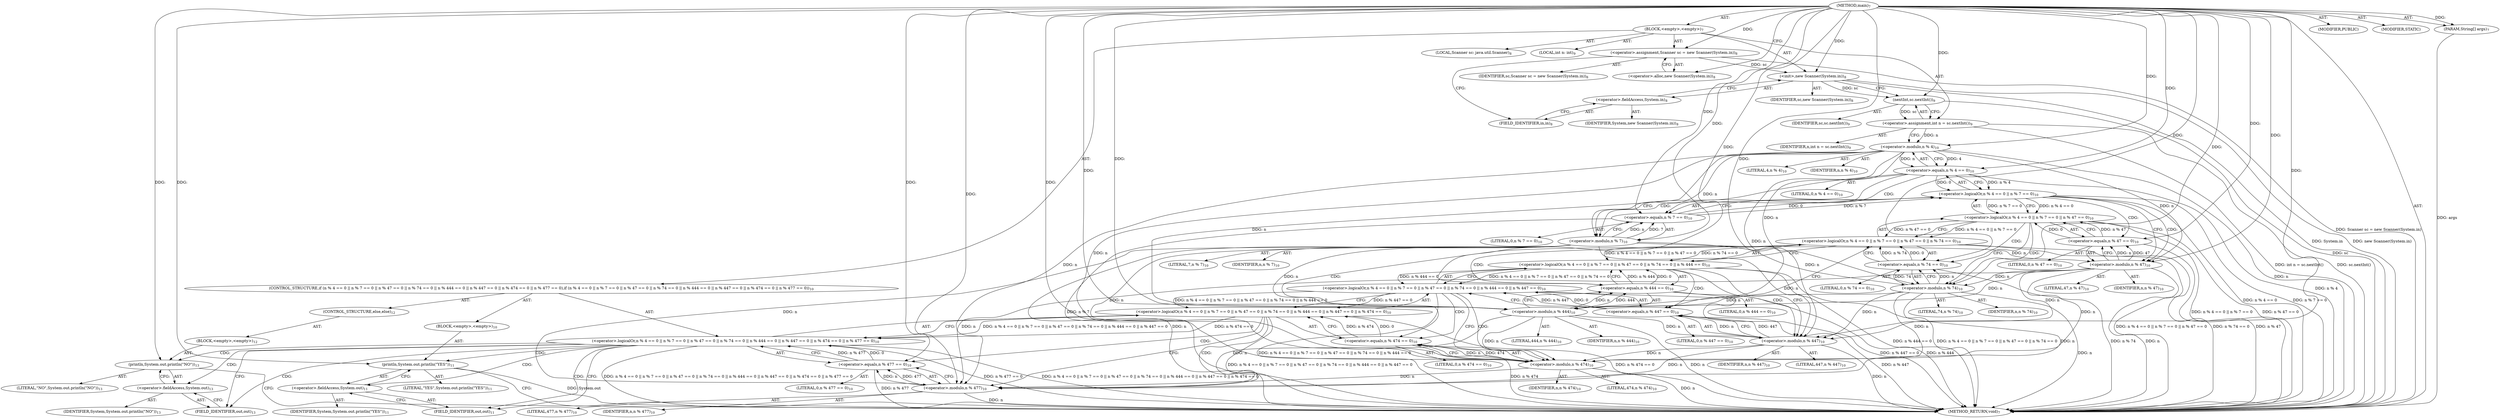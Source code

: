 digraph "main" {  
"19" [label = <(METHOD,main)<SUB>7</SUB>> ]
"20" [label = <(PARAM,String[] args)<SUB>7</SUB>> ]
"21" [label = <(BLOCK,&lt;empty&gt;,&lt;empty&gt;)<SUB>7</SUB>> ]
"4" [label = <(LOCAL,Scanner sc: java.util.Scanner)<SUB>8</SUB>> ]
"22" [label = <(&lt;operator&gt;.assignment,Scanner sc = new Scanner(System.in))<SUB>8</SUB>> ]
"23" [label = <(IDENTIFIER,sc,Scanner sc = new Scanner(System.in))<SUB>8</SUB>> ]
"24" [label = <(&lt;operator&gt;.alloc,new Scanner(System.in))<SUB>8</SUB>> ]
"25" [label = <(&lt;init&gt;,new Scanner(System.in))<SUB>8</SUB>> ]
"3" [label = <(IDENTIFIER,sc,new Scanner(System.in))<SUB>8</SUB>> ]
"26" [label = <(&lt;operator&gt;.fieldAccess,System.in)<SUB>8</SUB>> ]
"27" [label = <(IDENTIFIER,System,new Scanner(System.in))<SUB>8</SUB>> ]
"28" [label = <(FIELD_IDENTIFIER,in,in)<SUB>8</SUB>> ]
"29" [label = <(LOCAL,int n: int)<SUB>9</SUB>> ]
"30" [label = <(&lt;operator&gt;.assignment,int n = sc.nextInt())<SUB>9</SUB>> ]
"31" [label = <(IDENTIFIER,n,int n = sc.nextInt())<SUB>9</SUB>> ]
"32" [label = <(nextInt,sc.nextInt())<SUB>9</SUB>> ]
"33" [label = <(IDENTIFIER,sc,sc.nextInt())<SUB>9</SUB>> ]
"34" [label = <(CONTROL_STRUCTURE,if (n % 4 == 0 || n % 7 == 0 || n % 47 == 0 || n % 74 == 0 || n % 444 == 0 || n % 447 == 0 || n % 474 == 0 || n % 477 == 0),if (n % 4 == 0 || n % 7 == 0 || n % 47 == 0 || n % 74 == 0 || n % 444 == 0 || n % 447 == 0 || n % 474 == 0 || n % 477 == 0))<SUB>10</SUB>> ]
"35" [label = <(&lt;operator&gt;.logicalOr,n % 4 == 0 || n % 7 == 0 || n % 47 == 0 || n % 74 == 0 || n % 444 == 0 || n % 447 == 0 || n % 474 == 0 || n % 477 == 0)<SUB>10</SUB>> ]
"36" [label = <(&lt;operator&gt;.logicalOr,n % 4 == 0 || n % 7 == 0 || n % 47 == 0 || n % 74 == 0 || n % 444 == 0 || n % 447 == 0 || n % 474 == 0)<SUB>10</SUB>> ]
"37" [label = <(&lt;operator&gt;.logicalOr,n % 4 == 0 || n % 7 == 0 || n % 47 == 0 || n % 74 == 0 || n % 444 == 0 || n % 447 == 0)<SUB>10</SUB>> ]
"38" [label = <(&lt;operator&gt;.logicalOr,n % 4 == 0 || n % 7 == 0 || n % 47 == 0 || n % 74 == 0 || n % 444 == 0)<SUB>10</SUB>> ]
"39" [label = <(&lt;operator&gt;.logicalOr,n % 4 == 0 || n % 7 == 0 || n % 47 == 0 || n % 74 == 0)<SUB>10</SUB>> ]
"40" [label = <(&lt;operator&gt;.logicalOr,n % 4 == 0 || n % 7 == 0 || n % 47 == 0)<SUB>10</SUB>> ]
"41" [label = <(&lt;operator&gt;.logicalOr,n % 4 == 0 || n % 7 == 0)<SUB>10</SUB>> ]
"42" [label = <(&lt;operator&gt;.equals,n % 4 == 0)<SUB>10</SUB>> ]
"43" [label = <(&lt;operator&gt;.modulo,n % 4)<SUB>10</SUB>> ]
"44" [label = <(IDENTIFIER,n,n % 4)<SUB>10</SUB>> ]
"45" [label = <(LITERAL,4,n % 4)<SUB>10</SUB>> ]
"46" [label = <(LITERAL,0,n % 4 == 0)<SUB>10</SUB>> ]
"47" [label = <(&lt;operator&gt;.equals,n % 7 == 0)<SUB>10</SUB>> ]
"48" [label = <(&lt;operator&gt;.modulo,n % 7)<SUB>10</SUB>> ]
"49" [label = <(IDENTIFIER,n,n % 7)<SUB>10</SUB>> ]
"50" [label = <(LITERAL,7,n % 7)<SUB>10</SUB>> ]
"51" [label = <(LITERAL,0,n % 7 == 0)<SUB>10</SUB>> ]
"52" [label = <(&lt;operator&gt;.equals,n % 47 == 0)<SUB>10</SUB>> ]
"53" [label = <(&lt;operator&gt;.modulo,n % 47)<SUB>10</SUB>> ]
"54" [label = <(IDENTIFIER,n,n % 47)<SUB>10</SUB>> ]
"55" [label = <(LITERAL,47,n % 47)<SUB>10</SUB>> ]
"56" [label = <(LITERAL,0,n % 47 == 0)<SUB>10</SUB>> ]
"57" [label = <(&lt;operator&gt;.equals,n % 74 == 0)<SUB>10</SUB>> ]
"58" [label = <(&lt;operator&gt;.modulo,n % 74)<SUB>10</SUB>> ]
"59" [label = <(IDENTIFIER,n,n % 74)<SUB>10</SUB>> ]
"60" [label = <(LITERAL,74,n % 74)<SUB>10</SUB>> ]
"61" [label = <(LITERAL,0,n % 74 == 0)<SUB>10</SUB>> ]
"62" [label = <(&lt;operator&gt;.equals,n % 444 == 0)<SUB>10</SUB>> ]
"63" [label = <(&lt;operator&gt;.modulo,n % 444)<SUB>10</SUB>> ]
"64" [label = <(IDENTIFIER,n,n % 444)<SUB>10</SUB>> ]
"65" [label = <(LITERAL,444,n % 444)<SUB>10</SUB>> ]
"66" [label = <(LITERAL,0,n % 444 == 0)<SUB>10</SUB>> ]
"67" [label = <(&lt;operator&gt;.equals,n % 447 == 0)<SUB>10</SUB>> ]
"68" [label = <(&lt;operator&gt;.modulo,n % 447)<SUB>10</SUB>> ]
"69" [label = <(IDENTIFIER,n,n % 447)<SUB>10</SUB>> ]
"70" [label = <(LITERAL,447,n % 447)<SUB>10</SUB>> ]
"71" [label = <(LITERAL,0,n % 447 == 0)<SUB>10</SUB>> ]
"72" [label = <(&lt;operator&gt;.equals,n % 474 == 0)<SUB>10</SUB>> ]
"73" [label = <(&lt;operator&gt;.modulo,n % 474)<SUB>10</SUB>> ]
"74" [label = <(IDENTIFIER,n,n % 474)<SUB>10</SUB>> ]
"75" [label = <(LITERAL,474,n % 474)<SUB>10</SUB>> ]
"76" [label = <(LITERAL,0,n % 474 == 0)<SUB>10</SUB>> ]
"77" [label = <(&lt;operator&gt;.equals,n % 477 == 0)<SUB>10</SUB>> ]
"78" [label = <(&lt;operator&gt;.modulo,n % 477)<SUB>10</SUB>> ]
"79" [label = <(IDENTIFIER,n,n % 477)<SUB>10</SUB>> ]
"80" [label = <(LITERAL,477,n % 477)<SUB>10</SUB>> ]
"81" [label = <(LITERAL,0,n % 477 == 0)<SUB>10</SUB>> ]
"82" [label = <(BLOCK,&lt;empty&gt;,&lt;empty&gt;)<SUB>10</SUB>> ]
"83" [label = <(println,System.out.println(&quot;YES&quot;))<SUB>11</SUB>> ]
"84" [label = <(&lt;operator&gt;.fieldAccess,System.out)<SUB>11</SUB>> ]
"85" [label = <(IDENTIFIER,System,System.out.println(&quot;YES&quot;))<SUB>11</SUB>> ]
"86" [label = <(FIELD_IDENTIFIER,out,out)<SUB>11</SUB>> ]
"87" [label = <(LITERAL,&quot;YES&quot;,System.out.println(&quot;YES&quot;))<SUB>11</SUB>> ]
"88" [label = <(CONTROL_STRUCTURE,else,else)<SUB>12</SUB>> ]
"89" [label = <(BLOCK,&lt;empty&gt;,&lt;empty&gt;)<SUB>12</SUB>> ]
"90" [label = <(println,System.out.println(&quot;NO&quot;))<SUB>13</SUB>> ]
"91" [label = <(&lt;operator&gt;.fieldAccess,System.out)<SUB>13</SUB>> ]
"92" [label = <(IDENTIFIER,System,System.out.println(&quot;NO&quot;))<SUB>13</SUB>> ]
"93" [label = <(FIELD_IDENTIFIER,out,out)<SUB>13</SUB>> ]
"94" [label = <(LITERAL,&quot;NO&quot;,System.out.println(&quot;NO&quot;))<SUB>13</SUB>> ]
"95" [label = <(MODIFIER,PUBLIC)> ]
"96" [label = <(MODIFIER,STATIC)> ]
"97" [label = <(METHOD_RETURN,void)<SUB>7</SUB>> ]
  "19" -> "20"  [ label = "AST: "] 
  "19" -> "21"  [ label = "AST: "] 
  "19" -> "95"  [ label = "AST: "] 
  "19" -> "96"  [ label = "AST: "] 
  "19" -> "97"  [ label = "AST: "] 
  "21" -> "4"  [ label = "AST: "] 
  "21" -> "22"  [ label = "AST: "] 
  "21" -> "25"  [ label = "AST: "] 
  "21" -> "29"  [ label = "AST: "] 
  "21" -> "30"  [ label = "AST: "] 
  "21" -> "34"  [ label = "AST: "] 
  "22" -> "23"  [ label = "AST: "] 
  "22" -> "24"  [ label = "AST: "] 
  "25" -> "3"  [ label = "AST: "] 
  "25" -> "26"  [ label = "AST: "] 
  "26" -> "27"  [ label = "AST: "] 
  "26" -> "28"  [ label = "AST: "] 
  "30" -> "31"  [ label = "AST: "] 
  "30" -> "32"  [ label = "AST: "] 
  "32" -> "33"  [ label = "AST: "] 
  "34" -> "35"  [ label = "AST: "] 
  "34" -> "82"  [ label = "AST: "] 
  "34" -> "88"  [ label = "AST: "] 
  "35" -> "36"  [ label = "AST: "] 
  "35" -> "77"  [ label = "AST: "] 
  "36" -> "37"  [ label = "AST: "] 
  "36" -> "72"  [ label = "AST: "] 
  "37" -> "38"  [ label = "AST: "] 
  "37" -> "67"  [ label = "AST: "] 
  "38" -> "39"  [ label = "AST: "] 
  "38" -> "62"  [ label = "AST: "] 
  "39" -> "40"  [ label = "AST: "] 
  "39" -> "57"  [ label = "AST: "] 
  "40" -> "41"  [ label = "AST: "] 
  "40" -> "52"  [ label = "AST: "] 
  "41" -> "42"  [ label = "AST: "] 
  "41" -> "47"  [ label = "AST: "] 
  "42" -> "43"  [ label = "AST: "] 
  "42" -> "46"  [ label = "AST: "] 
  "43" -> "44"  [ label = "AST: "] 
  "43" -> "45"  [ label = "AST: "] 
  "47" -> "48"  [ label = "AST: "] 
  "47" -> "51"  [ label = "AST: "] 
  "48" -> "49"  [ label = "AST: "] 
  "48" -> "50"  [ label = "AST: "] 
  "52" -> "53"  [ label = "AST: "] 
  "52" -> "56"  [ label = "AST: "] 
  "53" -> "54"  [ label = "AST: "] 
  "53" -> "55"  [ label = "AST: "] 
  "57" -> "58"  [ label = "AST: "] 
  "57" -> "61"  [ label = "AST: "] 
  "58" -> "59"  [ label = "AST: "] 
  "58" -> "60"  [ label = "AST: "] 
  "62" -> "63"  [ label = "AST: "] 
  "62" -> "66"  [ label = "AST: "] 
  "63" -> "64"  [ label = "AST: "] 
  "63" -> "65"  [ label = "AST: "] 
  "67" -> "68"  [ label = "AST: "] 
  "67" -> "71"  [ label = "AST: "] 
  "68" -> "69"  [ label = "AST: "] 
  "68" -> "70"  [ label = "AST: "] 
  "72" -> "73"  [ label = "AST: "] 
  "72" -> "76"  [ label = "AST: "] 
  "73" -> "74"  [ label = "AST: "] 
  "73" -> "75"  [ label = "AST: "] 
  "77" -> "78"  [ label = "AST: "] 
  "77" -> "81"  [ label = "AST: "] 
  "78" -> "79"  [ label = "AST: "] 
  "78" -> "80"  [ label = "AST: "] 
  "82" -> "83"  [ label = "AST: "] 
  "83" -> "84"  [ label = "AST: "] 
  "83" -> "87"  [ label = "AST: "] 
  "84" -> "85"  [ label = "AST: "] 
  "84" -> "86"  [ label = "AST: "] 
  "88" -> "89"  [ label = "AST: "] 
  "89" -> "90"  [ label = "AST: "] 
  "90" -> "91"  [ label = "AST: "] 
  "90" -> "94"  [ label = "AST: "] 
  "91" -> "92"  [ label = "AST: "] 
  "91" -> "93"  [ label = "AST: "] 
  "22" -> "28"  [ label = "CFG: "] 
  "25" -> "32"  [ label = "CFG: "] 
  "30" -> "43"  [ label = "CFG: "] 
  "24" -> "22"  [ label = "CFG: "] 
  "26" -> "25"  [ label = "CFG: "] 
  "32" -> "30"  [ label = "CFG: "] 
  "35" -> "86"  [ label = "CFG: "] 
  "35" -> "93"  [ label = "CFG: "] 
  "28" -> "26"  [ label = "CFG: "] 
  "36" -> "35"  [ label = "CFG: "] 
  "36" -> "78"  [ label = "CFG: "] 
  "77" -> "35"  [ label = "CFG: "] 
  "83" -> "97"  [ label = "CFG: "] 
  "37" -> "36"  [ label = "CFG: "] 
  "37" -> "73"  [ label = "CFG: "] 
  "72" -> "36"  [ label = "CFG: "] 
  "78" -> "77"  [ label = "CFG: "] 
  "84" -> "83"  [ label = "CFG: "] 
  "90" -> "97"  [ label = "CFG: "] 
  "38" -> "37"  [ label = "CFG: "] 
  "38" -> "68"  [ label = "CFG: "] 
  "67" -> "37"  [ label = "CFG: "] 
  "73" -> "72"  [ label = "CFG: "] 
  "86" -> "84"  [ label = "CFG: "] 
  "91" -> "90"  [ label = "CFG: "] 
  "39" -> "38"  [ label = "CFG: "] 
  "39" -> "63"  [ label = "CFG: "] 
  "62" -> "38"  [ label = "CFG: "] 
  "68" -> "67"  [ label = "CFG: "] 
  "93" -> "91"  [ label = "CFG: "] 
  "40" -> "39"  [ label = "CFG: "] 
  "40" -> "58"  [ label = "CFG: "] 
  "57" -> "39"  [ label = "CFG: "] 
  "63" -> "62"  [ label = "CFG: "] 
  "41" -> "40"  [ label = "CFG: "] 
  "41" -> "53"  [ label = "CFG: "] 
  "52" -> "40"  [ label = "CFG: "] 
  "58" -> "57"  [ label = "CFG: "] 
  "42" -> "41"  [ label = "CFG: "] 
  "42" -> "48"  [ label = "CFG: "] 
  "47" -> "41"  [ label = "CFG: "] 
  "53" -> "52"  [ label = "CFG: "] 
  "43" -> "42"  [ label = "CFG: "] 
  "48" -> "47"  [ label = "CFG: "] 
  "19" -> "24"  [ label = "CFG: "] 
  "20" -> "97"  [ label = "DDG: args"] 
  "22" -> "97"  [ label = "DDG: Scanner sc = new Scanner(System.in)"] 
  "25" -> "97"  [ label = "DDG: System.in"] 
  "25" -> "97"  [ label = "DDG: new Scanner(System.in)"] 
  "32" -> "97"  [ label = "DDG: sc"] 
  "30" -> "97"  [ label = "DDG: sc.nextInt()"] 
  "30" -> "97"  [ label = "DDG: int n = sc.nextInt()"] 
  "43" -> "97"  [ label = "DDG: n"] 
  "42" -> "97"  [ label = "DDG: n % 4"] 
  "41" -> "97"  [ label = "DDG: n % 4 == 0"] 
  "48" -> "97"  [ label = "DDG: n"] 
  "47" -> "97"  [ label = "DDG: n % 7"] 
  "41" -> "97"  [ label = "DDG: n % 7 == 0"] 
  "40" -> "97"  [ label = "DDG: n % 4 == 0 || n % 7 == 0"] 
  "53" -> "97"  [ label = "DDG: n"] 
  "52" -> "97"  [ label = "DDG: n % 47"] 
  "40" -> "97"  [ label = "DDG: n % 47 == 0"] 
  "39" -> "97"  [ label = "DDG: n % 4 == 0 || n % 7 == 0 || n % 47 == 0"] 
  "58" -> "97"  [ label = "DDG: n"] 
  "57" -> "97"  [ label = "DDG: n % 74"] 
  "39" -> "97"  [ label = "DDG: n % 74 == 0"] 
  "38" -> "97"  [ label = "DDG: n % 4 == 0 || n % 7 == 0 || n % 47 == 0 || n % 74 == 0"] 
  "63" -> "97"  [ label = "DDG: n"] 
  "62" -> "97"  [ label = "DDG: n % 444"] 
  "38" -> "97"  [ label = "DDG: n % 444 == 0"] 
  "37" -> "97"  [ label = "DDG: n % 4 == 0 || n % 7 == 0 || n % 47 == 0 || n % 74 == 0 || n % 444 == 0"] 
  "68" -> "97"  [ label = "DDG: n"] 
  "67" -> "97"  [ label = "DDG: n % 447"] 
  "37" -> "97"  [ label = "DDG: n % 447 == 0"] 
  "36" -> "97"  [ label = "DDG: n % 4 == 0 || n % 7 == 0 || n % 47 == 0 || n % 74 == 0 || n % 444 == 0 || n % 447 == 0"] 
  "73" -> "97"  [ label = "DDG: n"] 
  "72" -> "97"  [ label = "DDG: n % 474"] 
  "36" -> "97"  [ label = "DDG: n % 474 == 0"] 
  "35" -> "97"  [ label = "DDG: n % 4 == 0 || n % 7 == 0 || n % 47 == 0 || n % 74 == 0 || n % 444 == 0 || n % 447 == 0 || n % 474 == 0"] 
  "78" -> "97"  [ label = "DDG: n"] 
  "77" -> "97"  [ label = "DDG: n % 477"] 
  "35" -> "97"  [ label = "DDG: n % 477 == 0"] 
  "35" -> "97"  [ label = "DDG: n % 4 == 0 || n % 7 == 0 || n % 47 == 0 || n % 74 == 0 || n % 444 == 0 || n % 447 == 0 || n % 474 == 0 || n % 477 == 0"] 
  "83" -> "97"  [ label = "DDG: System.out"] 
  "19" -> "20"  [ label = "DDG: "] 
  "19" -> "22"  [ label = "DDG: "] 
  "32" -> "30"  [ label = "DDG: sc"] 
  "22" -> "25"  [ label = "DDG: sc"] 
  "19" -> "25"  [ label = "DDG: "] 
  "25" -> "32"  [ label = "DDG: sc"] 
  "19" -> "32"  [ label = "DDG: "] 
  "36" -> "35"  [ label = "DDG: n % 4 == 0 || n % 7 == 0 || n % 47 == 0 || n % 74 == 0 || n % 444 == 0 || n % 447 == 0"] 
  "36" -> "35"  [ label = "DDG: n % 474 == 0"] 
  "77" -> "35"  [ label = "DDG: n % 477"] 
  "77" -> "35"  [ label = "DDG: 0"] 
  "37" -> "36"  [ label = "DDG: n % 4 == 0 || n % 7 == 0 || n % 47 == 0 || n % 74 == 0 || n % 444 == 0"] 
  "37" -> "36"  [ label = "DDG: n % 447 == 0"] 
  "72" -> "36"  [ label = "DDG: n % 474"] 
  "72" -> "36"  [ label = "DDG: 0"] 
  "78" -> "77"  [ label = "DDG: n"] 
  "78" -> "77"  [ label = "DDG: 477"] 
  "19" -> "77"  [ label = "DDG: "] 
  "19" -> "83"  [ label = "DDG: "] 
  "38" -> "37"  [ label = "DDG: n % 4 == 0 || n % 7 == 0 || n % 47 == 0 || n % 74 == 0"] 
  "38" -> "37"  [ label = "DDG: n % 444 == 0"] 
  "67" -> "37"  [ label = "DDG: n % 447"] 
  "67" -> "37"  [ label = "DDG: 0"] 
  "73" -> "72"  [ label = "DDG: n"] 
  "73" -> "72"  [ label = "DDG: 474"] 
  "19" -> "72"  [ label = "DDG: "] 
  "43" -> "78"  [ label = "DDG: n"] 
  "48" -> "78"  [ label = "DDG: n"] 
  "53" -> "78"  [ label = "DDG: n"] 
  "58" -> "78"  [ label = "DDG: n"] 
  "63" -> "78"  [ label = "DDG: n"] 
  "68" -> "78"  [ label = "DDG: n"] 
  "73" -> "78"  [ label = "DDG: n"] 
  "19" -> "78"  [ label = "DDG: "] 
  "19" -> "90"  [ label = "DDG: "] 
  "39" -> "38"  [ label = "DDG: n % 4 == 0 || n % 7 == 0 || n % 47 == 0"] 
  "39" -> "38"  [ label = "DDG: n % 74 == 0"] 
  "62" -> "38"  [ label = "DDG: n % 444"] 
  "62" -> "38"  [ label = "DDG: 0"] 
  "68" -> "67"  [ label = "DDG: n"] 
  "68" -> "67"  [ label = "DDG: 447"] 
  "19" -> "67"  [ label = "DDG: "] 
  "43" -> "73"  [ label = "DDG: n"] 
  "48" -> "73"  [ label = "DDG: n"] 
  "53" -> "73"  [ label = "DDG: n"] 
  "58" -> "73"  [ label = "DDG: n"] 
  "63" -> "73"  [ label = "DDG: n"] 
  "68" -> "73"  [ label = "DDG: n"] 
  "19" -> "73"  [ label = "DDG: "] 
  "40" -> "39"  [ label = "DDG: n % 4 == 0 || n % 7 == 0"] 
  "40" -> "39"  [ label = "DDG: n % 47 == 0"] 
  "57" -> "39"  [ label = "DDG: n % 74"] 
  "57" -> "39"  [ label = "DDG: 0"] 
  "63" -> "62"  [ label = "DDG: n"] 
  "63" -> "62"  [ label = "DDG: 444"] 
  "19" -> "62"  [ label = "DDG: "] 
  "43" -> "68"  [ label = "DDG: n"] 
  "48" -> "68"  [ label = "DDG: n"] 
  "53" -> "68"  [ label = "DDG: n"] 
  "58" -> "68"  [ label = "DDG: n"] 
  "63" -> "68"  [ label = "DDG: n"] 
  "19" -> "68"  [ label = "DDG: "] 
  "41" -> "40"  [ label = "DDG: n % 4 == 0"] 
  "41" -> "40"  [ label = "DDG: n % 7 == 0"] 
  "52" -> "40"  [ label = "DDG: n % 47"] 
  "52" -> "40"  [ label = "DDG: 0"] 
  "58" -> "57"  [ label = "DDG: n"] 
  "58" -> "57"  [ label = "DDG: 74"] 
  "19" -> "57"  [ label = "DDG: "] 
  "43" -> "63"  [ label = "DDG: n"] 
  "48" -> "63"  [ label = "DDG: n"] 
  "53" -> "63"  [ label = "DDG: n"] 
  "58" -> "63"  [ label = "DDG: n"] 
  "19" -> "63"  [ label = "DDG: "] 
  "42" -> "41"  [ label = "DDG: n % 4"] 
  "42" -> "41"  [ label = "DDG: 0"] 
  "47" -> "41"  [ label = "DDG: n % 7"] 
  "47" -> "41"  [ label = "DDG: 0"] 
  "53" -> "52"  [ label = "DDG: n"] 
  "53" -> "52"  [ label = "DDG: 47"] 
  "19" -> "52"  [ label = "DDG: "] 
  "43" -> "58"  [ label = "DDG: n"] 
  "48" -> "58"  [ label = "DDG: n"] 
  "53" -> "58"  [ label = "DDG: n"] 
  "19" -> "58"  [ label = "DDG: "] 
  "43" -> "42"  [ label = "DDG: n"] 
  "43" -> "42"  [ label = "DDG: 4"] 
  "19" -> "42"  [ label = "DDG: "] 
  "48" -> "47"  [ label = "DDG: n"] 
  "48" -> "47"  [ label = "DDG: 7"] 
  "19" -> "47"  [ label = "DDG: "] 
  "43" -> "53"  [ label = "DDG: n"] 
  "48" -> "53"  [ label = "DDG: n"] 
  "19" -> "53"  [ label = "DDG: "] 
  "30" -> "43"  [ label = "DDG: n"] 
  "19" -> "43"  [ label = "DDG: "] 
  "43" -> "48"  [ label = "DDG: n"] 
  "19" -> "48"  [ label = "DDG: "] 
  "35" -> "83"  [ label = "CDG: "] 
  "35" -> "84"  [ label = "CDG: "] 
  "35" -> "91"  [ label = "CDG: "] 
  "35" -> "93"  [ label = "CDG: "] 
  "35" -> "90"  [ label = "CDG: "] 
  "35" -> "86"  [ label = "CDG: "] 
  "36" -> "77"  [ label = "CDG: "] 
  "36" -> "78"  [ label = "CDG: "] 
  "37" -> "73"  [ label = "CDG: "] 
  "37" -> "72"  [ label = "CDG: "] 
  "38" -> "68"  [ label = "CDG: "] 
  "38" -> "67"  [ label = "CDG: "] 
  "39" -> "63"  [ label = "CDG: "] 
  "39" -> "62"  [ label = "CDG: "] 
  "40" -> "58"  [ label = "CDG: "] 
  "40" -> "57"  [ label = "CDG: "] 
  "41" -> "52"  [ label = "CDG: "] 
  "41" -> "53"  [ label = "CDG: "] 
  "42" -> "47"  [ label = "CDG: "] 
  "42" -> "48"  [ label = "CDG: "] 
}

